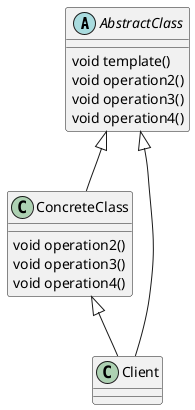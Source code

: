 @startuml
Abstract AbstractClass{
void template()
void operation2()
void operation3()
void operation4()
}
class ConcreteClass{
void operation2()
void operation3()
void operation4()
}
class Client
AbstractClass <|-- ConcreteClass
AbstractClass <|-- Client
ConcreteClass <|-- Client
@enduml